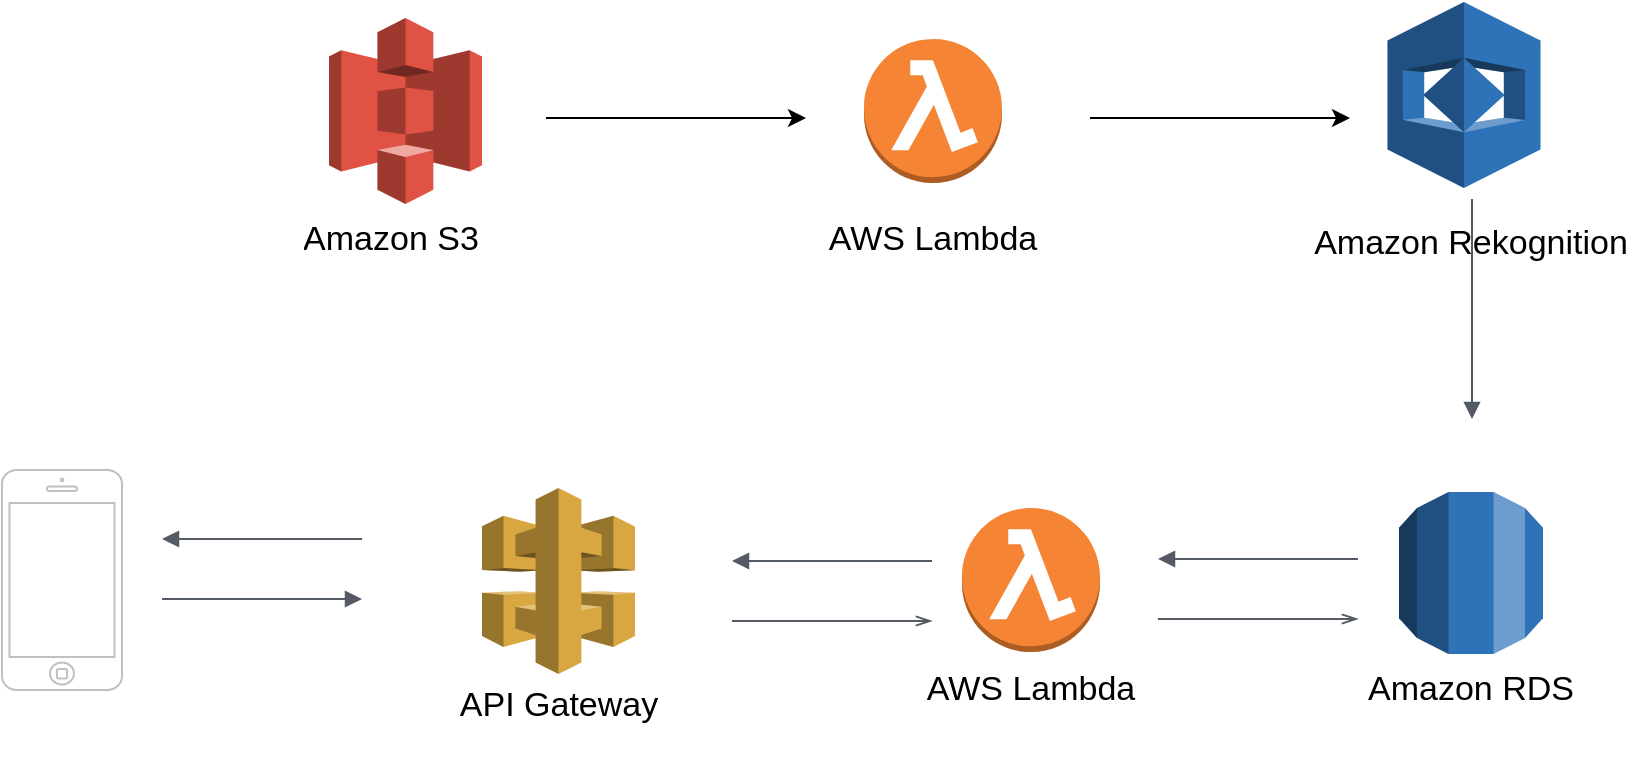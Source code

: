 <mxfile version="19.0.3" type="device"><diagram id="bGdJRmXNuSHAwhAmVmSo" name="Page-1"><mxGraphModel dx="946" dy="645" grid="0" gridSize="10" guides="1" tooltips="1" connect="1" arrows="1" fold="1" page="0" pageScale="1" pageWidth="1169" pageHeight="827" background="none" math="0" shadow="0"><root><mxCell id="0"/><mxCell id="1" parent="0"/><mxCell id="T_qMbWdS4tB0686A6Stj-4" value="" style="html=1;verticalLabelPosition=bottom;labelBackgroundColor=#ffffff;verticalAlign=top;shadow=0;dashed=0;strokeWidth=1;shape=mxgraph.ios7.misc.iphone;strokeColor=#c0c0c0;" parent="1" vertex="1"><mxGeometry x="170" y="376" width="60" height="110" as="geometry"/></mxCell><mxCell id="T_qMbWdS4tB0686A6Stj-5" value="" style="outlineConnect=0;dashed=0;verticalLabelPosition=bottom;verticalAlign=top;align=center;html=1;shape=mxgraph.aws3.lambda_function;fillColor=#F58534;gradientColor=none;" parent="1" vertex="1"><mxGeometry x="601" y="160.5" width="69" height="72" as="geometry"/></mxCell><mxCell id="T_qMbWdS4tB0686A6Stj-7" value="" style="edgeStyle=orthogonalEdgeStyle;html=1;endArrow=none;elbow=vertical;startArrow=block;startFill=1;strokeColor=#545B64;rounded=0;" parent="1" edge="1"><mxGeometry width="100" relative="1" as="geometry"><mxPoint x="905" y="350.5" as="sourcePoint"/><mxPoint x="905" y="240.5" as="targetPoint"/></mxGeometry></mxCell><mxCell id="T_qMbWdS4tB0686A6Stj-8" value="" style="edgeStyle=orthogonalEdgeStyle;html=1;endArrow=none;elbow=vertical;startArrow=block;startFill=1;strokeColor=#545B64;rounded=0;" parent="1" edge="1"><mxGeometry width="100" relative="1" as="geometry"><mxPoint x="748" y="420.5" as="sourcePoint"/><mxPoint x="848" y="420.5" as="targetPoint"/></mxGeometry></mxCell><mxCell id="T_qMbWdS4tB0686A6Stj-11" value="" style="edgeStyle=orthogonalEdgeStyle;html=1;endArrow=none;elbow=vertical;startArrow=block;startFill=1;strokeColor=#545B64;rounded=0;" parent="1" edge="1"><mxGeometry width="100" relative="1" as="geometry"><mxPoint x="250" y="410.5" as="sourcePoint"/><mxPoint x="350" y="410.5" as="targetPoint"/></mxGeometry></mxCell><mxCell id="T_qMbWdS4tB0686A6Stj-15" value="" style="outlineConnect=0;dashed=0;verticalLabelPosition=bottom;verticalAlign=top;align=center;html=1;shape=mxgraph.aws3.rekognition;fillColor=#2E73B8;gradientColor=none;" parent="1" vertex="1"><mxGeometry x="862.75" y="142" width="76.5" height="93" as="geometry"/></mxCell><mxCell id="T_qMbWdS4tB0686A6Stj-16" value="" style="edgeStyle=orthogonalEdgeStyle;html=1;endArrow=block;elbow=vertical;startArrow=none;endFill=1;strokeColor=#545B64;rounded=0;" parent="1" edge="1"><mxGeometry width="100" relative="1" as="geometry"><mxPoint x="250" y="440.5" as="sourcePoint"/><mxPoint x="350" y="440.5" as="targetPoint"/></mxGeometry></mxCell><mxCell id="T_qMbWdS4tB0686A6Stj-17" value="" style="edgeStyle=orthogonalEdgeStyle;html=1;endArrow=openThin;elbow=vertical;startArrow=none;endFill=0;strokeColor=#545B64;rounded=0;" parent="1" edge="1"><mxGeometry width="100" relative="1" as="geometry"><mxPoint x="748" y="450.5" as="sourcePoint"/><mxPoint x="848" y="450.5" as="targetPoint"/></mxGeometry></mxCell><mxCell id="O3-25bKZLRsSAJbhXOat-7" value="" style="endArrow=classic;html=1;rounded=0;" parent="1" edge="1"><mxGeometry width="50" height="50" relative="1" as="geometry"><mxPoint x="442" y="200" as="sourcePoint"/><mxPoint x="572" y="200" as="targetPoint"/></mxGeometry></mxCell><mxCell id="O3-25bKZLRsSAJbhXOat-8" value="" style="outlineConnect=0;dashed=0;verticalLabelPosition=bottom;verticalAlign=top;align=center;html=1;shape=mxgraph.aws3.rds;fillColor=#2E73B8;gradientColor=none;" parent="1" vertex="1"><mxGeometry x="868.5" y="387" width="72" height="81" as="geometry"/></mxCell><mxCell id="O3-25bKZLRsSAJbhXOat-11" value="" style="outlineConnect=0;dashed=0;verticalLabelPosition=bottom;verticalAlign=top;align=center;html=1;shape=mxgraph.aws3.lambda_function;fillColor=#F58534;gradientColor=none;" parent="1" vertex="1"><mxGeometry x="650" y="395" width="69" height="72" as="geometry"/></mxCell><mxCell id="O3-25bKZLRsSAJbhXOat-12" value="" style="edgeStyle=orthogonalEdgeStyle;html=1;endArrow=none;elbow=vertical;startArrow=block;startFill=1;strokeColor=#545B64;rounded=0;" parent="1" edge="1"><mxGeometry width="100" relative="1" as="geometry"><mxPoint x="535.0" y="421.5" as="sourcePoint"/><mxPoint x="635.0" y="421.5" as="targetPoint"/></mxGeometry></mxCell><mxCell id="O3-25bKZLRsSAJbhXOat-13" value="" style="edgeStyle=orthogonalEdgeStyle;html=1;endArrow=openThin;elbow=vertical;startArrow=none;endFill=0;strokeColor=#545B64;rounded=0;" parent="1" edge="1"><mxGeometry width="100" relative="1" as="geometry"><mxPoint x="535.0" y="451.5" as="sourcePoint"/><mxPoint x="635.0" y="451.5" as="targetPoint"/></mxGeometry></mxCell><mxCell id="O3-25bKZLRsSAJbhXOat-14" value="" style="outlineConnect=0;dashed=0;verticalLabelPosition=bottom;verticalAlign=top;align=center;html=1;shape=mxgraph.aws3.s3;fillColor=#E05243;gradientColor=none;" parent="1" vertex="1"><mxGeometry x="333.5" y="150" width="76.5" height="93" as="geometry"/></mxCell><mxCell id="O3-25bKZLRsSAJbhXOat-15" value="" style="endArrow=classic;html=1;rounded=0;" parent="1" edge="1"><mxGeometry width="50" height="50" relative="1" as="geometry"><mxPoint x="714" y="200" as="sourcePoint"/><mxPoint x="844" y="200" as="targetPoint"/></mxGeometry></mxCell><mxCell id="KKM4mHLAkY3Hop-73jMj-1" value="" style="outlineConnect=0;dashed=0;verticalLabelPosition=bottom;verticalAlign=top;align=center;html=1;shape=mxgraph.aws3.api_gateway;fillColor=#D9A741;gradientColor=none;" parent="1" vertex="1"><mxGeometry x="410" y="385" width="76.5" height="93" as="geometry"/></mxCell><mxCell id="KKM4mHLAkY3Hop-73jMj-2" value="" style="shape=table;startSize=0;container=1;collapsible=0;childLayout=tableLayout;fillColor=none;strokeColor=none;" parent="1" vertex="1"><mxGeometry x="820.5" y="231" width="167" height="64" as="geometry"/></mxCell><mxCell id="KKM4mHLAkY3Hop-73jMj-3" value="" style="shape=tableRow;horizontal=0;startSize=0;swimlaneHead=0;swimlaneBody=0;top=0;left=0;bottom=0;right=0;collapsible=0;dropTarget=0;fillColor=none;points=[[0,0.5],[1,0.5]];portConstraint=eastwest;" parent="KKM4mHLAkY3Hop-73jMj-2" vertex="1"><mxGeometry width="167" height="64" as="geometry"/></mxCell><mxCell id="KKM4mHLAkY3Hop-73jMj-4" value="&lt;font style=&quot;font-size: 17px&quot;&gt;Amazon Rekognition&lt;/font&gt;" style="shape=partialRectangle;html=1;whiteSpace=wrap;connectable=0;overflow=hidden;fillColor=none;top=0;left=0;bottom=0;right=0;pointerEvents=1;" parent="KKM4mHLAkY3Hop-73jMj-3" vertex="1"><mxGeometry width="167" height="64" as="geometry"><mxRectangle width="167" height="64" as="alternateBounds"/></mxGeometry></mxCell><mxCell id="KKM4mHLAkY3Hop-73jMj-5" value="" style="shape=table;startSize=0;container=1;collapsible=0;childLayout=tableLayout;fillColor=none;strokeColor=none;" parent="1" vertex="1"><mxGeometry x="281" y="229" width="167" height="64" as="geometry"/></mxCell><mxCell id="KKM4mHLAkY3Hop-73jMj-6" value="" style="shape=tableRow;horizontal=0;startSize=0;swimlaneHead=0;swimlaneBody=0;top=0;left=0;bottom=0;right=0;collapsible=0;dropTarget=0;fillColor=none;points=[[0,0.5],[1,0.5]];portConstraint=eastwest;" parent="KKM4mHLAkY3Hop-73jMj-5" vertex="1"><mxGeometry width="167" height="64" as="geometry"/></mxCell><mxCell id="KKM4mHLAkY3Hop-73jMj-7" value="&lt;font style=&quot;font-size: 17px&quot;&gt;Amazon S3&lt;/font&gt;" style="shape=partialRectangle;html=1;whiteSpace=wrap;connectable=0;overflow=hidden;fillColor=none;top=0;left=0;bottom=0;right=0;pointerEvents=1;" parent="KKM4mHLAkY3Hop-73jMj-6" vertex="1"><mxGeometry width="167" height="64" as="geometry"><mxRectangle width="167" height="64" as="alternateBounds"/></mxGeometry></mxCell><mxCell id="KKM4mHLAkY3Hop-73jMj-8" value="" style="shape=table;startSize=0;container=1;collapsible=0;childLayout=tableLayout;fillColor=none;strokeColor=none;" parent="1" vertex="1"><mxGeometry x="552" y="229" width="167" height="64" as="geometry"/></mxCell><mxCell id="KKM4mHLAkY3Hop-73jMj-9" value="" style="shape=tableRow;horizontal=0;startSize=0;swimlaneHead=0;swimlaneBody=0;top=0;left=0;bottom=0;right=0;collapsible=0;dropTarget=0;fillColor=none;points=[[0,0.5],[1,0.5]];portConstraint=eastwest;" parent="KKM4mHLAkY3Hop-73jMj-8" vertex="1"><mxGeometry width="167" height="64" as="geometry"/></mxCell><mxCell id="KKM4mHLAkY3Hop-73jMj-10" value="&lt;font style=&quot;font-size: 17px&quot;&gt;AWS Lambda&lt;/font&gt;" style="shape=partialRectangle;html=1;whiteSpace=wrap;connectable=0;overflow=hidden;fillColor=none;top=0;left=0;bottom=0;right=0;pointerEvents=1;" parent="KKM4mHLAkY3Hop-73jMj-9" vertex="1"><mxGeometry width="167" height="64" as="geometry"><mxRectangle width="167" height="64" as="alternateBounds"/></mxGeometry></mxCell><mxCell id="KKM4mHLAkY3Hop-73jMj-11" value="" style="shape=table;startSize=0;container=1;collapsible=0;childLayout=tableLayout;fillColor=none;strokeColor=none;" parent="1" vertex="1"><mxGeometry x="820.5" y="454" width="167" height="64" as="geometry"/></mxCell><mxCell id="KKM4mHLAkY3Hop-73jMj-12" value="" style="shape=tableRow;horizontal=0;startSize=0;swimlaneHead=0;swimlaneBody=0;top=0;left=0;bottom=0;right=0;collapsible=0;dropTarget=0;fillColor=none;points=[[0,0.5],[1,0.5]];portConstraint=eastwest;" parent="KKM4mHLAkY3Hop-73jMj-11" vertex="1"><mxGeometry width="167" height="64" as="geometry"/></mxCell><mxCell id="KKM4mHLAkY3Hop-73jMj-13" value="&lt;font style=&quot;font-size: 17px&quot;&gt;Amazon RDS&lt;/font&gt;" style="shape=partialRectangle;html=1;whiteSpace=wrap;connectable=0;overflow=hidden;fillColor=none;top=0;left=0;bottom=0;right=0;pointerEvents=1;" parent="KKM4mHLAkY3Hop-73jMj-12" vertex="1"><mxGeometry width="167" height="64" as="geometry"><mxRectangle width="167" height="64" as="alternateBounds"/></mxGeometry></mxCell><mxCell id="KKM4mHLAkY3Hop-73jMj-14" value="" style="shape=table;startSize=0;container=1;collapsible=0;childLayout=tableLayout;fillColor=none;strokeColor=none;" parent="1" vertex="1"><mxGeometry x="601" y="454" width="167" height="64" as="geometry"/></mxCell><mxCell id="KKM4mHLAkY3Hop-73jMj-15" value="" style="shape=tableRow;horizontal=0;startSize=0;swimlaneHead=0;swimlaneBody=0;top=0;left=0;bottom=0;right=0;collapsible=0;dropTarget=0;fillColor=none;points=[[0,0.5],[1,0.5]];portConstraint=eastwest;" parent="KKM4mHLAkY3Hop-73jMj-14" vertex="1"><mxGeometry width="167" height="64" as="geometry"/></mxCell><mxCell id="KKM4mHLAkY3Hop-73jMj-16" value="&lt;font style=&quot;font-size: 17px&quot;&gt;AWS Lambda&lt;/font&gt;" style="shape=partialRectangle;html=1;whiteSpace=wrap;connectable=0;overflow=hidden;fillColor=none;top=0;left=0;bottom=0;right=0;pointerEvents=1;" parent="KKM4mHLAkY3Hop-73jMj-15" vertex="1"><mxGeometry width="167" height="64" as="geometry"><mxRectangle width="167" height="64" as="alternateBounds"/></mxGeometry></mxCell><mxCell id="KKM4mHLAkY3Hop-73jMj-17" value="" style="shape=table;startSize=0;container=1;collapsible=0;childLayout=tableLayout;fillColor=none;strokeColor=none;" parent="1" vertex="1"><mxGeometry x="364.75" y="462" width="167" height="64" as="geometry"/></mxCell><mxCell id="KKM4mHLAkY3Hop-73jMj-18" value="" style="shape=tableRow;horizontal=0;startSize=0;swimlaneHead=0;swimlaneBody=0;top=0;left=0;bottom=0;right=0;collapsible=0;dropTarget=0;fillColor=none;points=[[0,0.5],[1,0.5]];portConstraint=eastwest;" parent="KKM4mHLAkY3Hop-73jMj-17" vertex="1"><mxGeometry width="167" height="64" as="geometry"/></mxCell><mxCell id="KKM4mHLAkY3Hop-73jMj-19" value="&lt;font style=&quot;font-size: 17px&quot;&gt;API Gateway&lt;/font&gt;" style="shape=partialRectangle;html=1;whiteSpace=wrap;connectable=0;overflow=hidden;fillColor=none;top=0;left=0;bottom=0;right=0;pointerEvents=1;" parent="KKM4mHLAkY3Hop-73jMj-18" vertex="1"><mxGeometry width="167" height="64" as="geometry"><mxRectangle width="167" height="64" as="alternateBounds"/></mxGeometry></mxCell></root></mxGraphModel></diagram></mxfile>